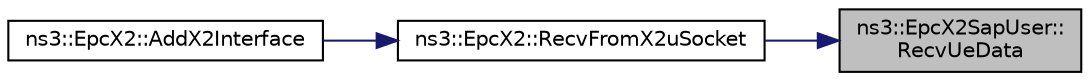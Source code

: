 digraph "ns3::EpcX2SapUser::RecvUeData"
{
 // LATEX_PDF_SIZE
  edge [fontname="Helvetica",fontsize="10",labelfontname="Helvetica",labelfontsize="10"];
  node [fontname="Helvetica",fontsize="10",shape=record];
  rankdir="RL";
  Node1 [label="ns3::EpcX2SapUser::\lRecvUeData",height=0.2,width=0.4,color="black", fillcolor="grey75", style="filled", fontcolor="black",tooltip="Receive UE data function."];
  Node1 -> Node2 [dir="back",color="midnightblue",fontsize="10",style="solid",fontname="Helvetica"];
  Node2 [label="ns3::EpcX2::RecvFromX2uSocket",height=0.2,width=0.4,color="black", fillcolor="white", style="filled",URL="$classns3_1_1_epc_x2.html#af7142276a4a54af090466d51a31c796f",tooltip="Method to be assigned to the recv callback of the X2-U (X2 User Plane) socket."];
  Node2 -> Node3 [dir="back",color="midnightblue",fontsize="10",style="solid",fontname="Helvetica"];
  Node3 [label="ns3::EpcX2::AddX2Interface",height=0.2,width=0.4,color="black", fillcolor="white", style="filled",URL="$classns3_1_1_epc_x2.html#a4bcd4423802914da0356051ecf79d2f1",tooltip="Add an X2 interface to this EPC X2 entity."];
}
